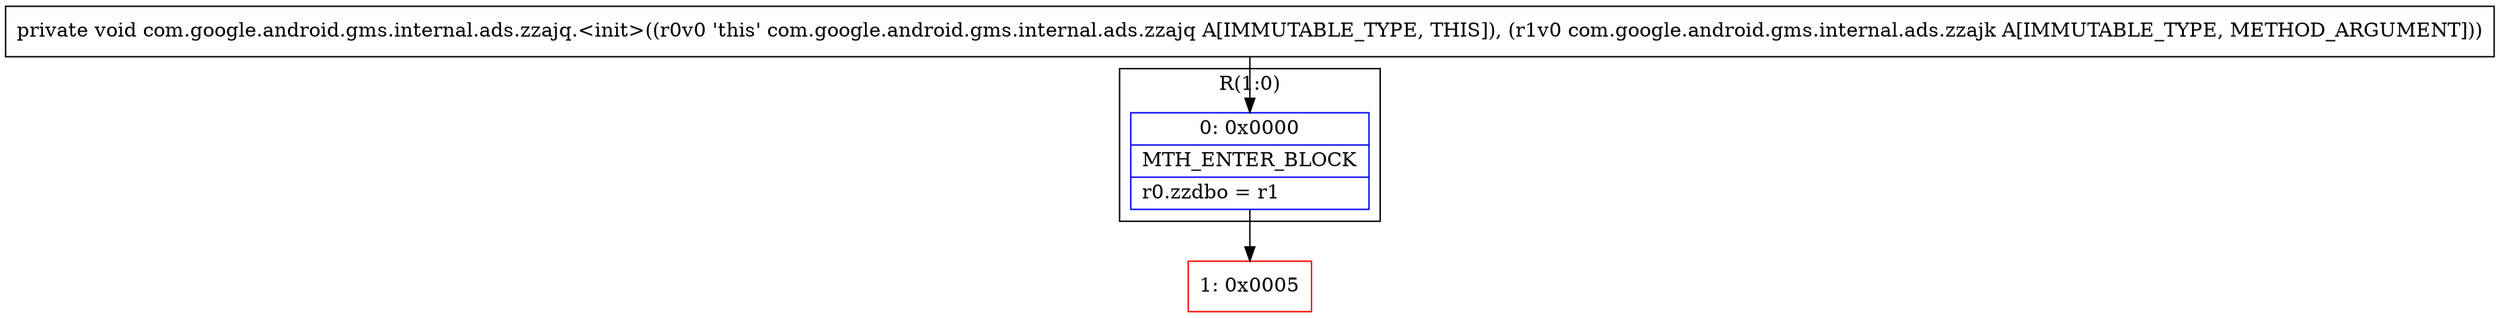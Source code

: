 digraph "CFG forcom.google.android.gms.internal.ads.zzajq.\<init\>(Lcom\/google\/android\/gms\/internal\/ads\/zzajk;)V" {
subgraph cluster_Region_596392833 {
label = "R(1:0)";
node [shape=record,color=blue];
Node_0 [shape=record,label="{0\:\ 0x0000|MTH_ENTER_BLOCK\l|r0.zzdbo = r1\l}"];
}
Node_1 [shape=record,color=red,label="{1\:\ 0x0005}"];
MethodNode[shape=record,label="{private void com.google.android.gms.internal.ads.zzajq.\<init\>((r0v0 'this' com.google.android.gms.internal.ads.zzajq A[IMMUTABLE_TYPE, THIS]), (r1v0 com.google.android.gms.internal.ads.zzajk A[IMMUTABLE_TYPE, METHOD_ARGUMENT])) }"];
MethodNode -> Node_0;
Node_0 -> Node_1;
}

